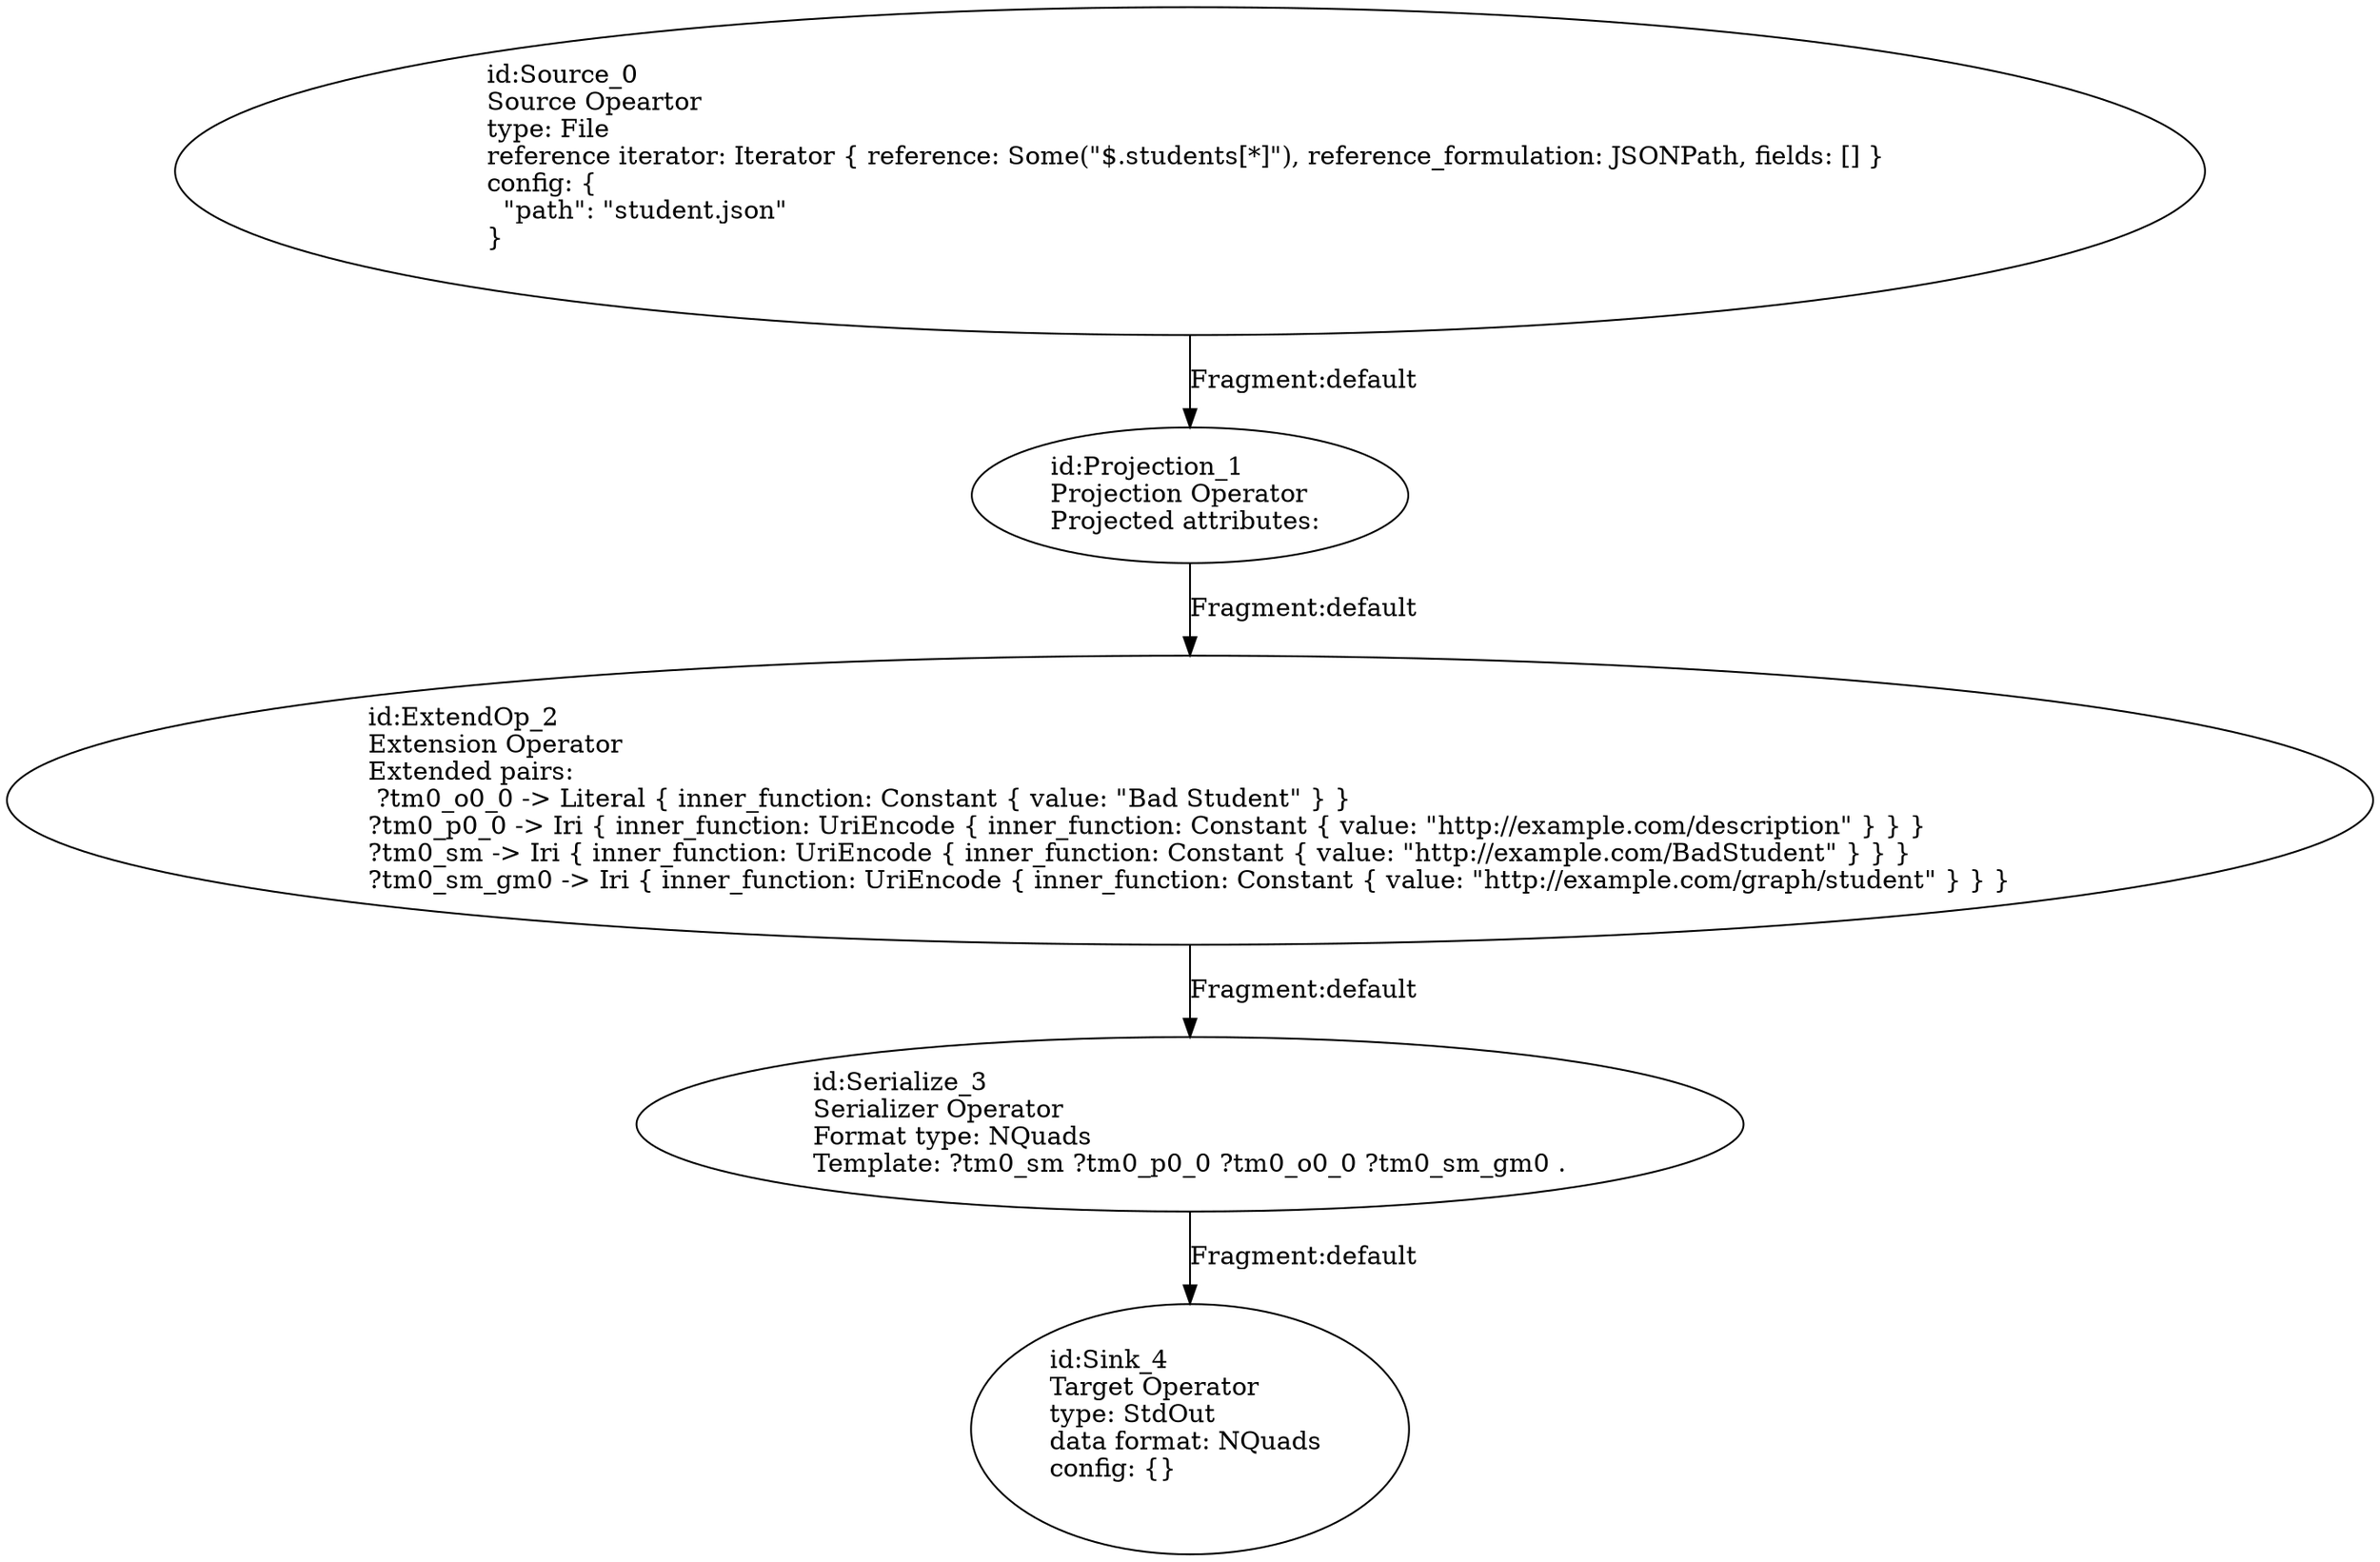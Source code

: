 digraph {
    0 [ label = "id:Source_0 \lSource Opeartor\ltype: File \lreference iterator: Iterator { reference: Some(\"$.students[*]\"), reference_formulation: JSONPath, fields: [] } \lconfig: {\l  \"path\": \"student.json\"\l}\l             " ]
    1 [ label = "id:Projection_1 \lProjection Operator\lProjected attributes: " ]
    2 [ label = "id:ExtendOp_2 \lExtension Operator\lExtended pairs: \l ?tm0_o0_0 -> Literal { inner_function: Constant { value: \"Bad Student\" } }\l?tm0_p0_0 -> Iri { inner_function: UriEncode { inner_function: Constant { value: \"http://example.com/description\" } } }\l?tm0_sm -> Iri { inner_function: UriEncode { inner_function: Constant { value: \"http://example.com/BadStudent\" } } }\l?tm0_sm_gm0 -> Iri { inner_function: UriEncode { inner_function: Constant { value: \"http://example.com/graph/student\" } } }" ]
    3 [ label = "id:Serialize_3 \lSerializer Operator\lFormat type: NQuads\lTemplate: ?tm0_sm ?tm0_p0_0 ?tm0_o0_0 ?tm0_sm_gm0 ." ]
    4 [ label = "id:Sink_4 \lTarget Operator\ltype: StdOut \ldata format: NQuads \lconfig: {}\l             " ]
    0 -> 1 [ label = "Fragment:default" ]
    1 -> 2 [ label = "Fragment:default" ]
    2 -> 3 [ label = "Fragment:default" ]
    3 -> 4 [ label = "Fragment:default" ]
}
